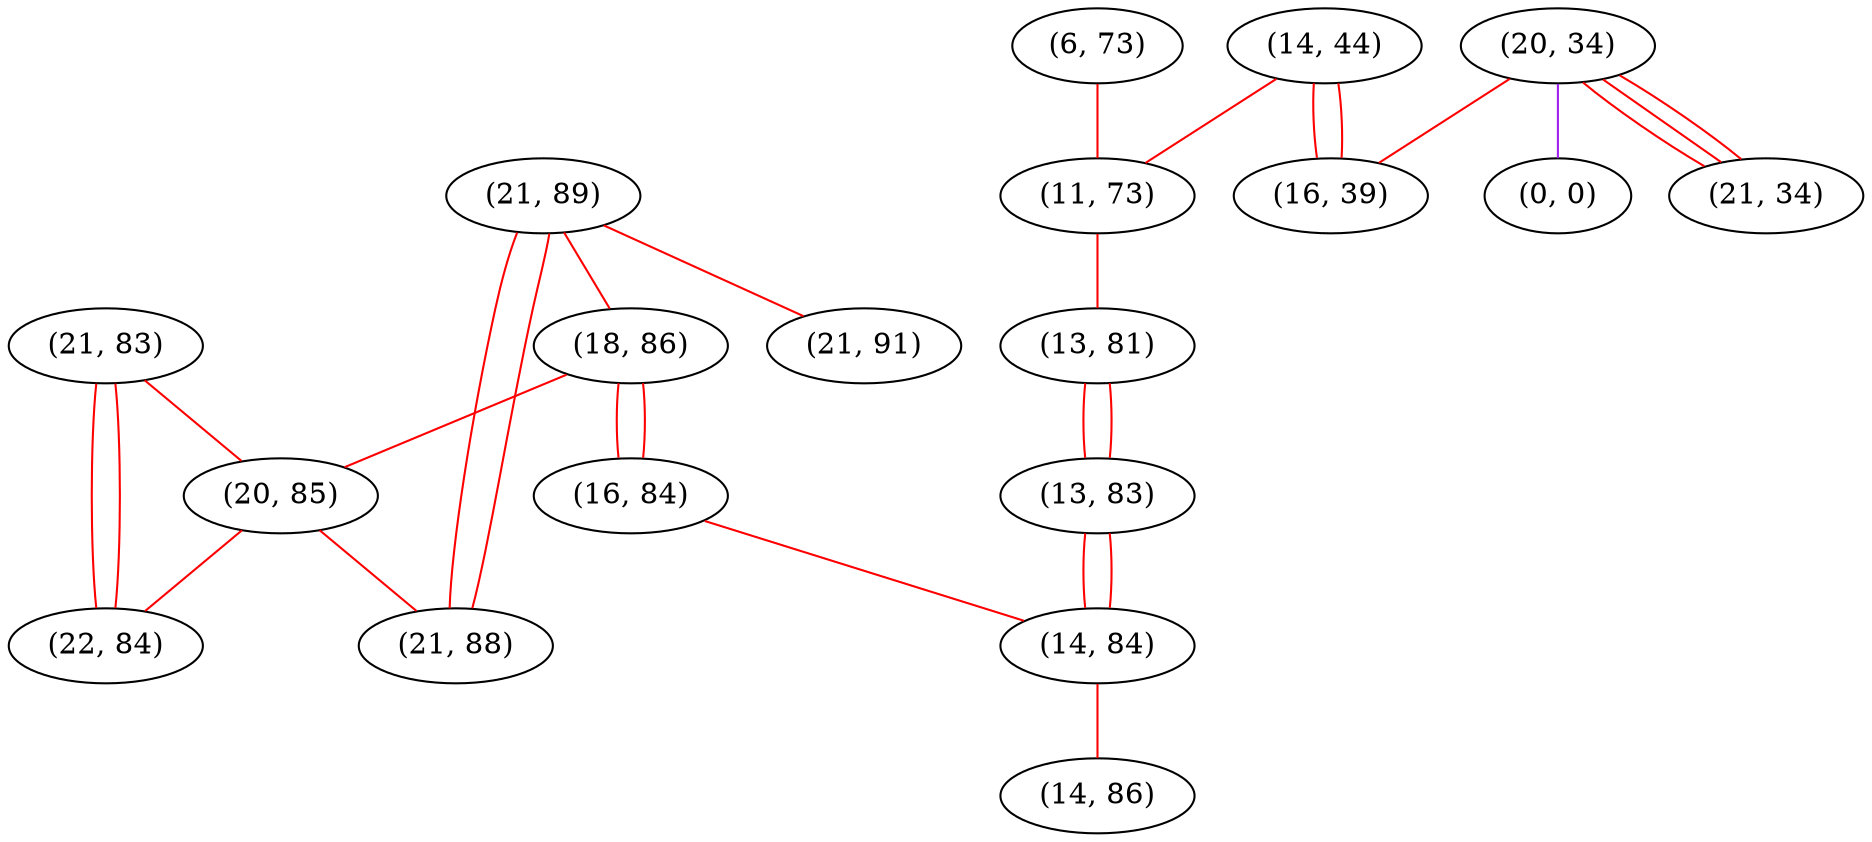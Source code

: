 graph "" {
"(21, 89)";
"(6, 73)";
"(18, 86)";
"(21, 83)";
"(21, 91)";
"(14, 44)";
"(20, 85)";
"(20, 34)";
"(11, 73)";
"(21, 34)";
"(16, 84)";
"(13, 81)";
"(0, 0)";
"(21, 88)";
"(13, 83)";
"(14, 84)";
"(22, 84)";
"(16, 39)";
"(14, 86)";
"(21, 89)" -- "(18, 86)"  [color=red, key=0, weight=1];
"(21, 89)" -- "(21, 88)"  [color=red, key=0, weight=1];
"(21, 89)" -- "(21, 88)"  [color=red, key=1, weight=1];
"(21, 89)" -- "(21, 91)"  [color=red, key=0, weight=1];
"(6, 73)" -- "(11, 73)"  [color=red, key=0, weight=1];
"(18, 86)" -- "(20, 85)"  [color=red, key=0, weight=1];
"(18, 86)" -- "(16, 84)"  [color=red, key=0, weight=1];
"(18, 86)" -- "(16, 84)"  [color=red, key=1, weight=1];
"(21, 83)" -- "(20, 85)"  [color=red, key=0, weight=1];
"(21, 83)" -- "(22, 84)"  [color=red, key=0, weight=1];
"(21, 83)" -- "(22, 84)"  [color=red, key=1, weight=1];
"(14, 44)" -- "(11, 73)"  [color=red, key=0, weight=1];
"(14, 44)" -- "(16, 39)"  [color=red, key=0, weight=1];
"(14, 44)" -- "(16, 39)"  [color=red, key=1, weight=1];
"(20, 85)" -- "(22, 84)"  [color=red, key=0, weight=1];
"(20, 85)" -- "(21, 88)"  [color=red, key=0, weight=1];
"(20, 34)" -- "(0, 0)"  [color=purple, key=0, weight=4];
"(20, 34)" -- "(21, 34)"  [color=red, key=0, weight=1];
"(20, 34)" -- "(21, 34)"  [color=red, key=1, weight=1];
"(20, 34)" -- "(21, 34)"  [color=red, key=2, weight=1];
"(20, 34)" -- "(16, 39)"  [color=red, key=0, weight=1];
"(11, 73)" -- "(13, 81)"  [color=red, key=0, weight=1];
"(16, 84)" -- "(14, 84)"  [color=red, key=0, weight=1];
"(13, 81)" -- "(13, 83)"  [color=red, key=0, weight=1];
"(13, 81)" -- "(13, 83)"  [color=red, key=1, weight=1];
"(13, 83)" -- "(14, 84)"  [color=red, key=0, weight=1];
"(13, 83)" -- "(14, 84)"  [color=red, key=1, weight=1];
"(14, 84)" -- "(14, 86)"  [color=red, key=0, weight=1];
}
